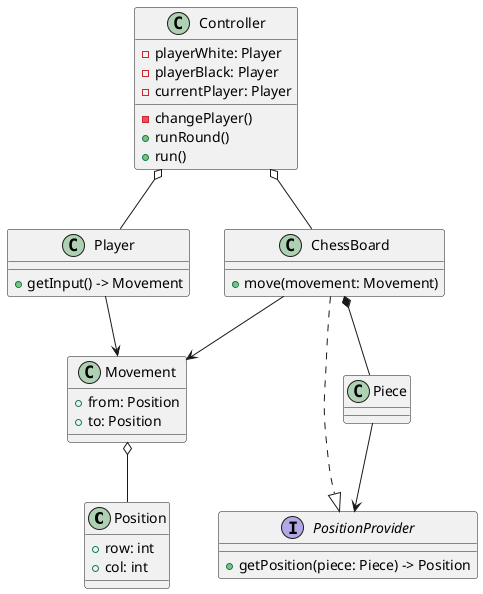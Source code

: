 @startuml

class Position {
    + row: int
    + col: int
}
class Movement {
    + from: Position
    + to: Position
}
Movement o-- Position


interface PositionProvider {
    + getPosition(piece: Piece) -> Position
}


class ChessBoard{
    + move(movement: Movement)
}

ChessBoard ..|> PositionProvider

class Piece{
}
Piece --> PositionProvider


ChessBoard *-- Piece
ChessBoard --> Movement


class Player {
    + getInput() -> Movement
}

Player --> Movement


class Controller {
    - playerWhite: Player
    - playerBlack: Player
    - currentPlayer: Player
    - changePlayer()
    + runRound()
    + run()
}


Controller o-- ChessBoard
Controller o-- Player
@enduml
